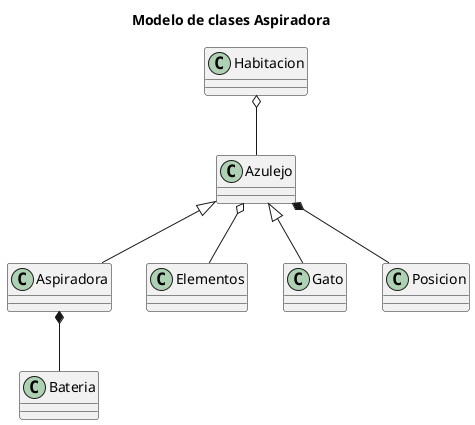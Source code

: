 @startuml

title Modelo de clases Aspiradora

class Habitacion { 

}

Class Azulejo {  

}

class Aspiradora { 

}

class Elementos  { 

}

class Gato { 

}

class Posicion { 
}
class Bateria { 
}	

Habitacion o-- Azulejo
Azulejo <|-- Aspiradora
Azulejo o--Elementos 
Azulejo <|-- Gato
Azulejo *-- Posicion
Aspiradora *-- Bateria


@enduml

